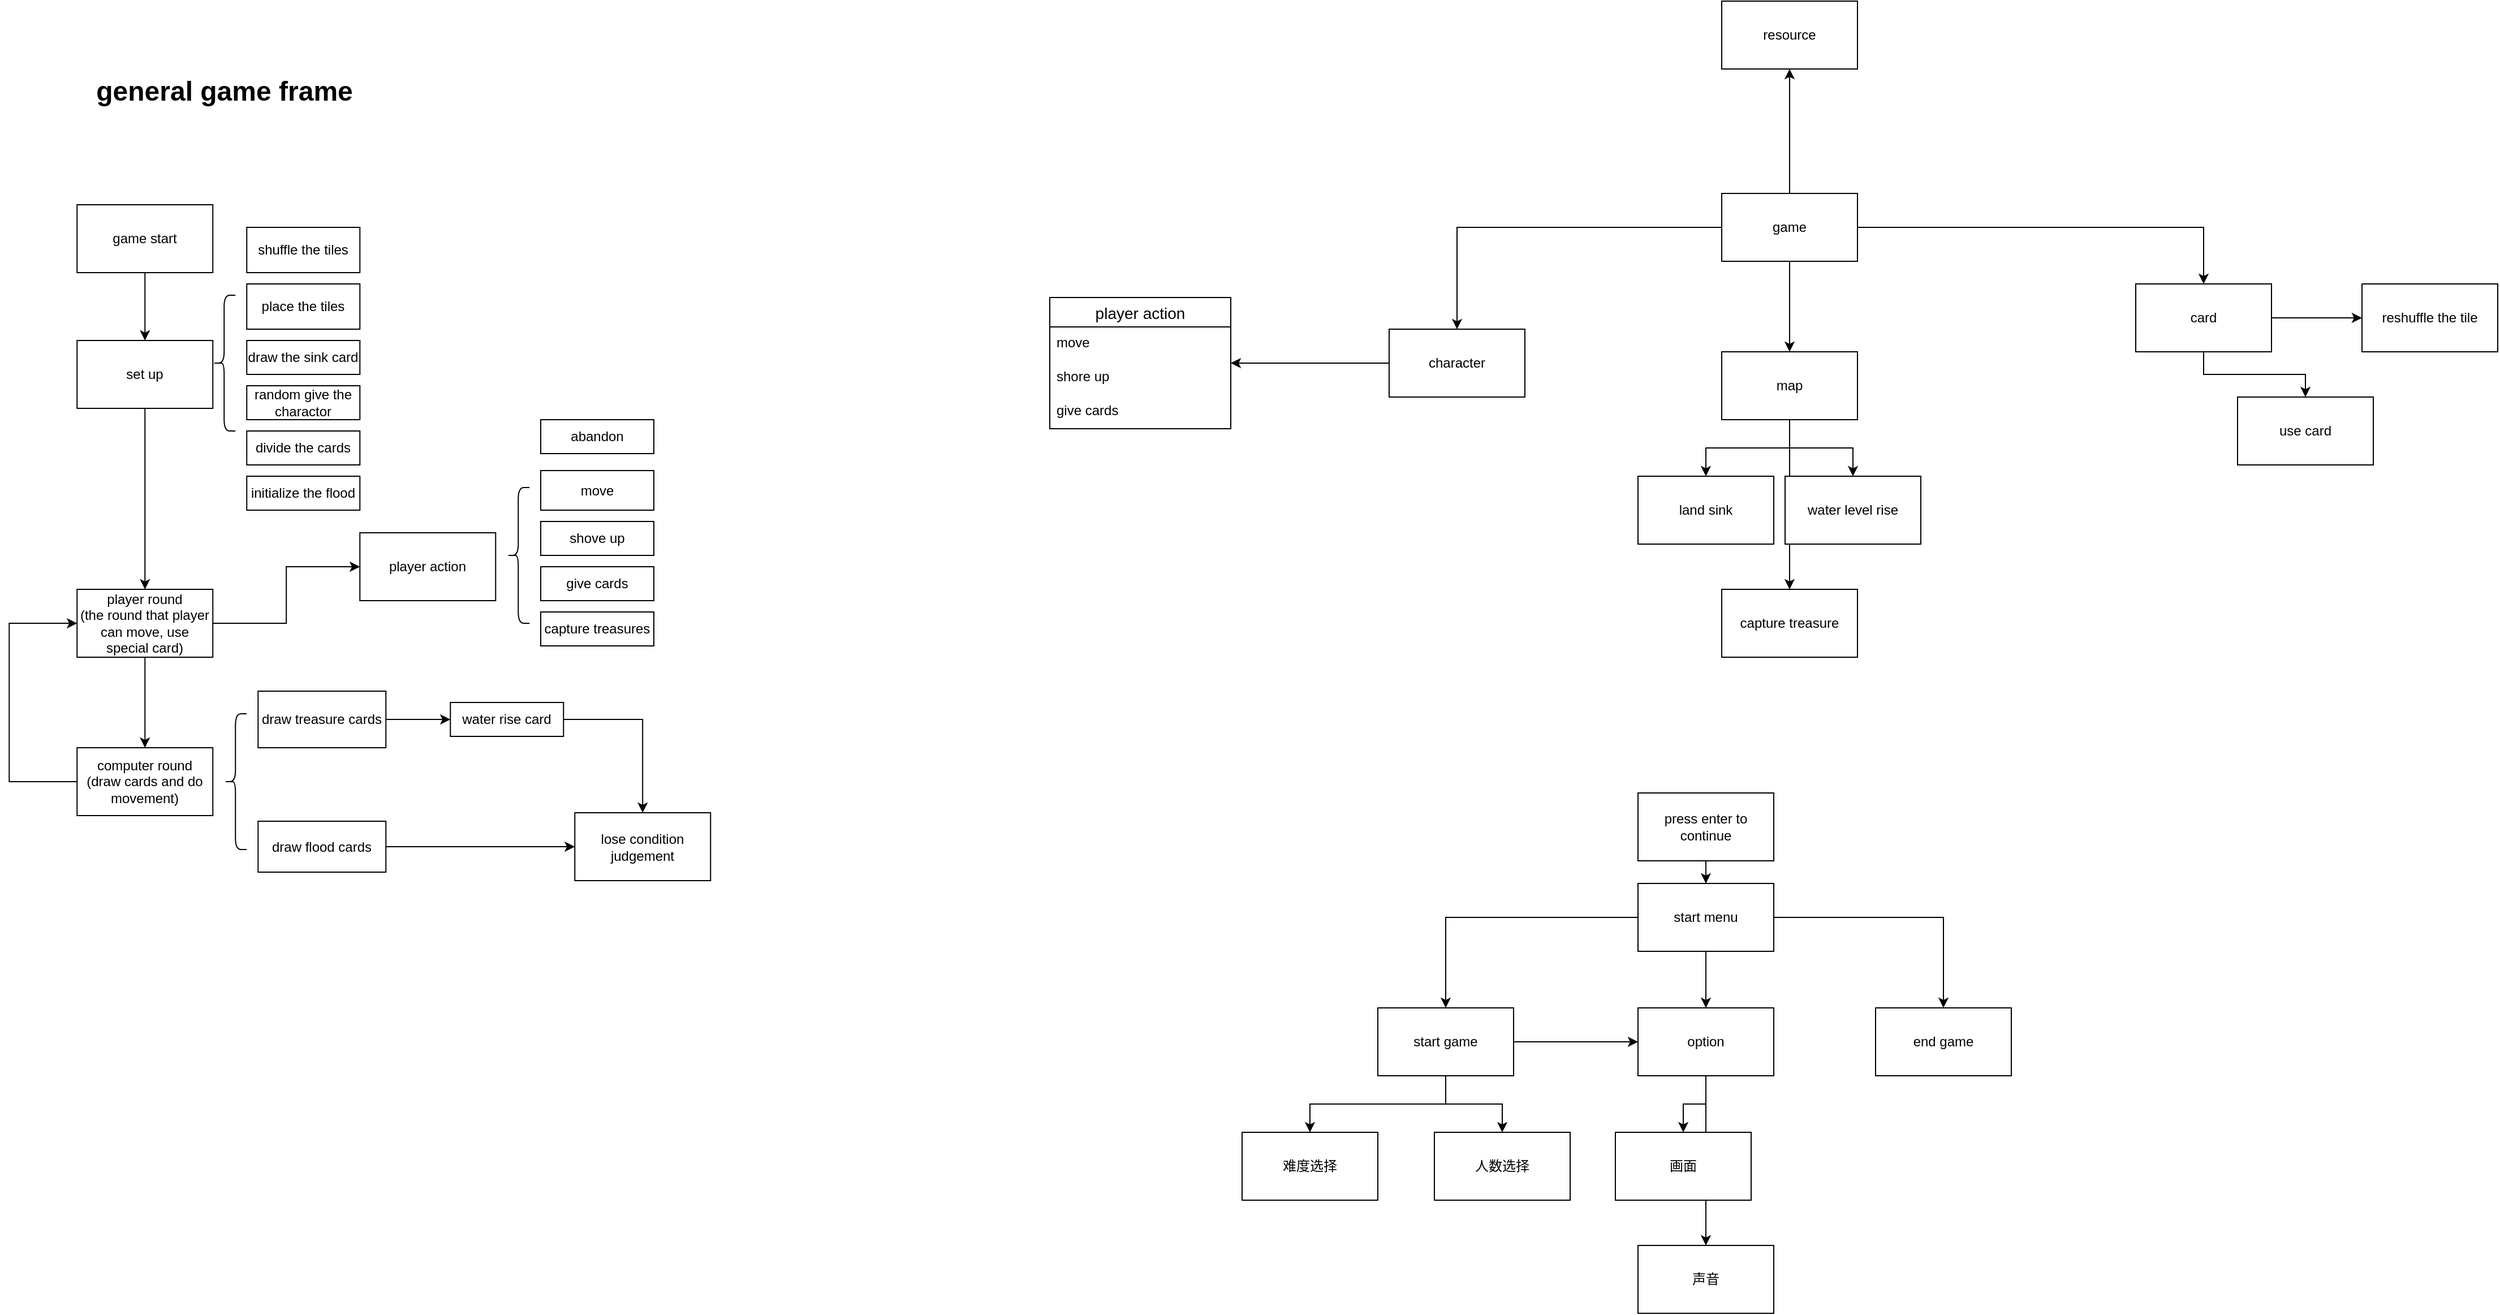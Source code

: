 <mxfile version="26.1.0">
  <diagram name="第 1 页" id="hJObz6MQkuNjEbWugFrw">
    <mxGraphModel dx="2541" dy="1780" grid="1" gridSize="10" guides="1" tooltips="1" connect="1" arrows="1" fold="1" page="1" pageScale="1" pageWidth="827" pageHeight="1169" math="0" shadow="0">
      <root>
        <mxCell id="0" />
        <mxCell id="1" parent="0" />
        <mxCell id="VjPRYB1g1QLdpqp4aKT3-3" value="" style="edgeStyle=orthogonalEdgeStyle;rounded=0;orthogonalLoop=1;jettySize=auto;html=1;" parent="1" source="VjPRYB1g1QLdpqp4aKT3-1" target="VjPRYB1g1QLdpqp4aKT3-2" edge="1">
          <mxGeometry relative="1" as="geometry" />
        </mxCell>
        <mxCell id="VjPRYB1g1QLdpqp4aKT3-5" value="" style="edgeStyle=orthogonalEdgeStyle;rounded=0;orthogonalLoop=1;jettySize=auto;html=1;" parent="1" source="VjPRYB1g1QLdpqp4aKT3-1" target="VjPRYB1g1QLdpqp4aKT3-4" edge="1">
          <mxGeometry relative="1" as="geometry" />
        </mxCell>
        <mxCell id="VjPRYB1g1QLdpqp4aKT3-7" value="" style="edgeStyle=orthogonalEdgeStyle;rounded=0;orthogonalLoop=1;jettySize=auto;html=1;" parent="1" source="VjPRYB1g1QLdpqp4aKT3-1" target="VjPRYB1g1QLdpqp4aKT3-6" edge="1">
          <mxGeometry relative="1" as="geometry" />
        </mxCell>
        <mxCell id="VjPRYB1g1QLdpqp4aKT3-9" value="" style="edgeStyle=orthogonalEdgeStyle;rounded=0;orthogonalLoop=1;jettySize=auto;html=1;" parent="1" source="VjPRYB1g1QLdpqp4aKT3-1" target="VjPRYB1g1QLdpqp4aKT3-8" edge="1">
          <mxGeometry relative="1" as="geometry" />
        </mxCell>
        <mxCell id="VjPRYB1g1QLdpqp4aKT3-1" value="game" style="rounded=0;whiteSpace=wrap;html=1;" parent="1" vertex="1">
          <mxGeometry x="354" y="90" width="120" height="60" as="geometry" />
        </mxCell>
        <mxCell id="VjPRYB1g1QLdpqp4aKT3-20" value="" style="edgeStyle=orthogonalEdgeStyle;rounded=0;orthogonalLoop=1;jettySize=auto;html=1;" parent="1" source="VjPRYB1g1QLdpqp4aKT3-2" target="VjPRYB1g1QLdpqp4aKT3-19" edge="1">
          <mxGeometry relative="1" as="geometry" />
        </mxCell>
        <mxCell id="VjPRYB1g1QLdpqp4aKT3-37" style="edgeStyle=orthogonalEdgeStyle;rounded=0;orthogonalLoop=1;jettySize=auto;html=1;" parent="1" source="VjPRYB1g1QLdpqp4aKT3-2" target="VjPRYB1g1QLdpqp4aKT3-36" edge="1">
          <mxGeometry relative="1" as="geometry" />
        </mxCell>
        <mxCell id="bTGDOJ0MJef6S4-PFqFq-30" style="edgeStyle=orthogonalEdgeStyle;rounded=0;orthogonalLoop=1;jettySize=auto;html=1;entryX=0.5;entryY=0;entryDx=0;entryDy=0;" edge="1" parent="1" source="VjPRYB1g1QLdpqp4aKT3-2" target="VjPRYB1g1QLdpqp4aKT3-30">
          <mxGeometry relative="1" as="geometry" />
        </mxCell>
        <mxCell id="VjPRYB1g1QLdpqp4aKT3-2" value="map" style="rounded=0;whiteSpace=wrap;html=1;" parent="1" vertex="1">
          <mxGeometry x="354" y="230" width="120" height="60" as="geometry" />
        </mxCell>
        <mxCell id="bTGDOJ0MJef6S4-PFqFq-41" style="edgeStyle=orthogonalEdgeStyle;rounded=0;orthogonalLoop=1;jettySize=auto;html=1;" edge="1" parent="1" source="VjPRYB1g1QLdpqp4aKT3-4" target="bTGDOJ0MJef6S4-PFqFq-36">
          <mxGeometry relative="1" as="geometry" />
        </mxCell>
        <mxCell id="VjPRYB1g1QLdpqp4aKT3-4" value="character" style="rounded=0;whiteSpace=wrap;html=1;" parent="1" vertex="1">
          <mxGeometry x="60" y="210" width="120" height="60" as="geometry" />
        </mxCell>
        <mxCell id="VjPRYB1g1QLdpqp4aKT3-18" style="edgeStyle=orthogonalEdgeStyle;rounded=0;orthogonalLoop=1;jettySize=auto;html=1;" parent="1" source="VjPRYB1g1QLdpqp4aKT3-6" target="VjPRYB1g1QLdpqp4aKT3-17" edge="1">
          <mxGeometry relative="1" as="geometry" />
        </mxCell>
        <mxCell id="VjPRYB1g1QLdpqp4aKT3-28" value="" style="edgeStyle=orthogonalEdgeStyle;rounded=0;orthogonalLoop=1;jettySize=auto;html=1;" parent="1" source="VjPRYB1g1QLdpqp4aKT3-6" target="VjPRYB1g1QLdpqp4aKT3-27" edge="1">
          <mxGeometry relative="1" as="geometry" />
        </mxCell>
        <mxCell id="VjPRYB1g1QLdpqp4aKT3-6" value="card" style="whiteSpace=wrap;html=1;rounded=0;" parent="1" vertex="1">
          <mxGeometry x="720" y="170" width="120" height="60" as="geometry" />
        </mxCell>
        <mxCell id="VjPRYB1g1QLdpqp4aKT3-8" value="resource" style="whiteSpace=wrap;html=1;rounded=0;" parent="1" vertex="1">
          <mxGeometry x="354" y="-80" width="120" height="60" as="geometry" />
        </mxCell>
        <mxCell id="VjPRYB1g1QLdpqp4aKT3-17" value="use card" style="rounded=0;whiteSpace=wrap;html=1;" parent="1" vertex="1">
          <mxGeometry x="810" y="270" width="120" height="60" as="geometry" />
        </mxCell>
        <mxCell id="VjPRYB1g1QLdpqp4aKT3-19" value="land sink" style="whiteSpace=wrap;html=1;rounded=0;" parent="1" vertex="1">
          <mxGeometry x="280" y="340" width="120" height="60" as="geometry" />
        </mxCell>
        <mxCell id="VjPRYB1g1QLdpqp4aKT3-27" value="reshuffle the tile" style="whiteSpace=wrap;html=1;rounded=0;" parent="1" vertex="1">
          <mxGeometry x="920" y="170" width="120" height="60" as="geometry" />
        </mxCell>
        <mxCell id="VjPRYB1g1QLdpqp4aKT3-30" value="capture treasure" style="rounded=0;whiteSpace=wrap;html=1;" parent="1" vertex="1">
          <mxGeometry x="354" y="440" width="120" height="60" as="geometry" />
        </mxCell>
        <mxCell id="VjPRYB1g1QLdpqp4aKT3-36" value="water level rise" style="rounded=0;whiteSpace=wrap;html=1;" parent="1" vertex="1">
          <mxGeometry x="410" y="340" width="120" height="60" as="geometry" />
        </mxCell>
        <mxCell id="eDjvxQ4qI4vpgXlW1Nu9-4" value="" style="edgeStyle=orthogonalEdgeStyle;rounded=0;orthogonalLoop=1;jettySize=auto;html=1;" parent="1" source="eDjvxQ4qI4vpgXlW1Nu9-2" target="eDjvxQ4qI4vpgXlW1Nu9-3" edge="1">
          <mxGeometry relative="1" as="geometry" />
        </mxCell>
        <mxCell id="eDjvxQ4qI4vpgXlW1Nu9-6" value="" style="edgeStyle=orthogonalEdgeStyle;rounded=0;orthogonalLoop=1;jettySize=auto;html=1;" parent="1" source="eDjvxQ4qI4vpgXlW1Nu9-2" target="eDjvxQ4qI4vpgXlW1Nu9-5" edge="1">
          <mxGeometry relative="1" as="geometry" />
        </mxCell>
        <mxCell id="eDjvxQ4qI4vpgXlW1Nu9-8" value="" style="edgeStyle=orthogonalEdgeStyle;rounded=0;orthogonalLoop=1;jettySize=auto;html=1;" parent="1" source="eDjvxQ4qI4vpgXlW1Nu9-2" target="eDjvxQ4qI4vpgXlW1Nu9-7" edge="1">
          <mxGeometry relative="1" as="geometry" />
        </mxCell>
        <mxCell id="eDjvxQ4qI4vpgXlW1Nu9-2" value="start menu" style="rounded=0;whiteSpace=wrap;html=1;" parent="1" vertex="1">
          <mxGeometry x="280" y="700" width="120" height="60" as="geometry" />
        </mxCell>
        <mxCell id="eDjvxQ4qI4vpgXlW1Nu9-10" value="" style="edgeStyle=orthogonalEdgeStyle;rounded=0;orthogonalLoop=1;jettySize=auto;html=1;" parent="1" source="eDjvxQ4qI4vpgXlW1Nu9-3" target="eDjvxQ4qI4vpgXlW1Nu9-9" edge="1">
          <mxGeometry relative="1" as="geometry" />
        </mxCell>
        <mxCell id="eDjvxQ4qI4vpgXlW1Nu9-12" value="" style="edgeStyle=orthogonalEdgeStyle;rounded=0;orthogonalLoop=1;jettySize=auto;html=1;" parent="1" source="eDjvxQ4qI4vpgXlW1Nu9-3" target="eDjvxQ4qI4vpgXlW1Nu9-5" edge="1">
          <mxGeometry relative="1" as="geometry" />
        </mxCell>
        <mxCell id="eDjvxQ4qI4vpgXlW1Nu9-14" value="" style="edgeStyle=orthogonalEdgeStyle;rounded=0;orthogonalLoop=1;jettySize=auto;html=1;" parent="1" source="eDjvxQ4qI4vpgXlW1Nu9-3" target="eDjvxQ4qI4vpgXlW1Nu9-13" edge="1">
          <mxGeometry relative="1" as="geometry" />
        </mxCell>
        <mxCell id="eDjvxQ4qI4vpgXlW1Nu9-3" value="start game" style="whiteSpace=wrap;html=1;rounded=0;" parent="1" vertex="1">
          <mxGeometry x="50" y="810" width="120" height="60" as="geometry" />
        </mxCell>
        <mxCell id="eDjvxQ4qI4vpgXlW1Nu9-16" value="" style="edgeStyle=orthogonalEdgeStyle;rounded=0;orthogonalLoop=1;jettySize=auto;html=1;" parent="1" source="eDjvxQ4qI4vpgXlW1Nu9-5" target="eDjvxQ4qI4vpgXlW1Nu9-15" edge="1">
          <mxGeometry relative="1" as="geometry" />
        </mxCell>
        <mxCell id="eDjvxQ4qI4vpgXlW1Nu9-18" style="edgeStyle=orthogonalEdgeStyle;rounded=0;orthogonalLoop=1;jettySize=auto;html=1;" parent="1" source="eDjvxQ4qI4vpgXlW1Nu9-5" target="eDjvxQ4qI4vpgXlW1Nu9-17" edge="1">
          <mxGeometry relative="1" as="geometry" />
        </mxCell>
        <mxCell id="eDjvxQ4qI4vpgXlW1Nu9-5" value="option" style="whiteSpace=wrap;html=1;rounded=0;" parent="1" vertex="1">
          <mxGeometry x="280" y="810" width="120" height="60" as="geometry" />
        </mxCell>
        <mxCell id="eDjvxQ4qI4vpgXlW1Nu9-7" value="end game" style="whiteSpace=wrap;html=1;rounded=0;" parent="1" vertex="1">
          <mxGeometry x="490" y="810" width="120" height="60" as="geometry" />
        </mxCell>
        <mxCell id="eDjvxQ4qI4vpgXlW1Nu9-9" value="难度选择" style="whiteSpace=wrap;html=1;rounded=0;" parent="1" vertex="1">
          <mxGeometry x="-70" y="920" width="120" height="60" as="geometry" />
        </mxCell>
        <mxCell id="eDjvxQ4qI4vpgXlW1Nu9-13" value="人数选择" style="whiteSpace=wrap;html=1;rounded=0;" parent="1" vertex="1">
          <mxGeometry x="100" y="920" width="120" height="60" as="geometry" />
        </mxCell>
        <mxCell id="eDjvxQ4qI4vpgXlW1Nu9-15" value="画面" style="whiteSpace=wrap;html=1;rounded=0;" parent="1" vertex="1">
          <mxGeometry x="260" y="920" width="120" height="60" as="geometry" />
        </mxCell>
        <mxCell id="eDjvxQ4qI4vpgXlW1Nu9-17" value="声音" style="rounded=0;whiteSpace=wrap;html=1;" parent="1" vertex="1">
          <mxGeometry x="280" y="1020" width="120" height="60" as="geometry" />
        </mxCell>
        <mxCell id="eDjvxQ4qI4vpgXlW1Nu9-20" style="edgeStyle=orthogonalEdgeStyle;rounded=0;orthogonalLoop=1;jettySize=auto;html=1;" parent="1" source="eDjvxQ4qI4vpgXlW1Nu9-19" target="eDjvxQ4qI4vpgXlW1Nu9-2" edge="1">
          <mxGeometry relative="1" as="geometry" />
        </mxCell>
        <mxCell id="eDjvxQ4qI4vpgXlW1Nu9-19" value="press enter to continue" style="rounded=0;whiteSpace=wrap;html=1;" parent="1" vertex="1">
          <mxGeometry x="280" y="620" width="120" height="60" as="geometry" />
        </mxCell>
        <mxCell id="Dl-SQO9RMqr-6nA1L3A8-8" value="" style="edgeStyle=orthogonalEdgeStyle;rounded=0;orthogonalLoop=1;jettySize=auto;html=1;" parent="1" source="Dl-SQO9RMqr-6nA1L3A8-1" target="Dl-SQO9RMqr-6nA1L3A8-7" edge="1">
          <mxGeometry relative="1" as="geometry" />
        </mxCell>
        <mxCell id="Dl-SQO9RMqr-6nA1L3A8-1" value="game start" style="rounded=0;whiteSpace=wrap;html=1;" parent="1" vertex="1">
          <mxGeometry x="-1099.86" y="100" width="120" height="60" as="geometry" />
        </mxCell>
        <mxCell id="bTGDOJ0MJef6S4-PFqFq-3" value="" style="edgeStyle=orthogonalEdgeStyle;rounded=0;orthogonalLoop=1;jettySize=auto;html=1;" edge="1" parent="1" source="Dl-SQO9RMqr-6nA1L3A8-7" target="bTGDOJ0MJef6S4-PFqFq-2">
          <mxGeometry relative="1" as="geometry" />
        </mxCell>
        <mxCell id="Dl-SQO9RMqr-6nA1L3A8-7" value="set up" style="whiteSpace=wrap;html=1;rounded=0;" parent="1" vertex="1">
          <mxGeometry x="-1099.86" y="220" width="120" height="60" as="geometry" />
        </mxCell>
        <mxCell id="Dl-SQO9RMqr-6nA1L3A8-14" value="shuffle the tiles" style="rounded=0;whiteSpace=wrap;html=1;" parent="1" vertex="1">
          <mxGeometry x="-949.86" y="120" width="100" height="40" as="geometry" />
        </mxCell>
        <mxCell id="Dl-SQO9RMqr-6nA1L3A8-24" value="" style="shape=curlyBracket;whiteSpace=wrap;html=1;rounded=1;labelPosition=left;verticalLabelPosition=middle;align=right;verticalAlign=middle;" parent="1" vertex="1">
          <mxGeometry x="-979.86" y="180" width="20" height="120" as="geometry" />
        </mxCell>
        <mxCell id="Dl-SQO9RMqr-6nA1L3A8-25" value="place the tiles" style="rounded=0;whiteSpace=wrap;html=1;" parent="1" vertex="1">
          <mxGeometry x="-949.86" y="170" width="100" height="40" as="geometry" />
        </mxCell>
        <mxCell id="Dl-SQO9RMqr-6nA1L3A8-26" value="initialize the flood" style="rounded=0;whiteSpace=wrap;html=1;" parent="1" vertex="1">
          <mxGeometry x="-949.86" y="340" width="100" height="30" as="geometry" />
        </mxCell>
        <mxCell id="Dl-SQO9RMqr-6nA1L3A8-27" value="divide the cards" style="rounded=0;whiteSpace=wrap;html=1;" parent="1" vertex="1">
          <mxGeometry x="-949.86" y="300" width="100" height="30" as="geometry" />
        </mxCell>
        <mxCell id="Dl-SQO9RMqr-6nA1L3A8-28" value="draw the sink card" style="rounded=0;whiteSpace=wrap;html=1;" parent="1" vertex="1">
          <mxGeometry x="-949.86" y="220" width="100" height="30" as="geometry" />
        </mxCell>
        <mxCell id="Dl-SQO9RMqr-6nA1L3A8-30" value="random give the charactor" style="rounded=0;whiteSpace=wrap;html=1;" parent="1" vertex="1">
          <mxGeometry x="-949.86" y="260" width="100" height="30" as="geometry" />
        </mxCell>
        <mxCell id="bTGDOJ0MJef6S4-PFqFq-1" value="lose condition judgement" style="rounded=0;whiteSpace=wrap;html=1;" vertex="1" parent="1">
          <mxGeometry x="-659.86" y="637.5" width="120" height="60" as="geometry" />
        </mxCell>
        <mxCell id="bTGDOJ0MJef6S4-PFqFq-8" value="" style="edgeStyle=orthogonalEdgeStyle;rounded=0;orthogonalLoop=1;jettySize=auto;html=1;" edge="1" parent="1" source="bTGDOJ0MJef6S4-PFqFq-2" target="bTGDOJ0MJef6S4-PFqFq-7">
          <mxGeometry relative="1" as="geometry" />
        </mxCell>
        <mxCell id="bTGDOJ0MJef6S4-PFqFq-10" value="" style="edgeStyle=orthogonalEdgeStyle;rounded=0;orthogonalLoop=1;jettySize=auto;html=1;" edge="1" parent="1" source="bTGDOJ0MJef6S4-PFqFq-2" target="bTGDOJ0MJef6S4-PFqFq-9">
          <mxGeometry relative="1" as="geometry" />
        </mxCell>
        <mxCell id="bTGDOJ0MJef6S4-PFqFq-2" value="player round&lt;div&gt;(the round that player can move, use special card)&lt;/div&gt;" style="whiteSpace=wrap;html=1;rounded=0;" vertex="1" parent="1">
          <mxGeometry x="-1099.86" y="440" width="120" height="60" as="geometry" />
        </mxCell>
        <mxCell id="bTGDOJ0MJef6S4-PFqFq-7" value="player action" style="whiteSpace=wrap;html=1;rounded=0;" vertex="1" parent="1">
          <mxGeometry x="-849.86" y="390" width="120" height="60" as="geometry" />
        </mxCell>
        <mxCell id="bTGDOJ0MJef6S4-PFqFq-22" style="edgeStyle=orthogonalEdgeStyle;rounded=0;orthogonalLoop=1;jettySize=auto;html=1;entryX=0;entryY=0.5;entryDx=0;entryDy=0;" edge="1" parent="1" source="bTGDOJ0MJef6S4-PFqFq-9" target="bTGDOJ0MJef6S4-PFqFq-2">
          <mxGeometry relative="1" as="geometry">
            <Array as="points">
              <mxPoint x="-1159.86" y="610" />
              <mxPoint x="-1159.86" y="470" />
            </Array>
          </mxGeometry>
        </mxCell>
        <mxCell id="bTGDOJ0MJef6S4-PFqFq-9" value="computer round&lt;div&gt;(draw cards and do movement)&lt;/div&gt;" style="whiteSpace=wrap;html=1;rounded=0;" vertex="1" parent="1">
          <mxGeometry x="-1099.86" y="580" width="120" height="60" as="geometry" />
        </mxCell>
        <mxCell id="bTGDOJ0MJef6S4-PFqFq-13" value="" style="shape=curlyBracket;whiteSpace=wrap;html=1;rounded=1;labelPosition=left;verticalLabelPosition=middle;align=right;verticalAlign=middle;" vertex="1" parent="1">
          <mxGeometry x="-969.86" y="550" width="20" height="120" as="geometry" />
        </mxCell>
        <mxCell id="bTGDOJ0MJef6S4-PFqFq-18" style="edgeStyle=orthogonalEdgeStyle;rounded=0;orthogonalLoop=1;jettySize=auto;html=1;" edge="1" parent="1" source="bTGDOJ0MJef6S4-PFqFq-14" target="bTGDOJ0MJef6S4-PFqFq-17">
          <mxGeometry relative="1" as="geometry" />
        </mxCell>
        <mxCell id="bTGDOJ0MJef6S4-PFqFq-14" value="draw treasure cards" style="rounded=0;whiteSpace=wrap;html=1;" vertex="1" parent="1">
          <mxGeometry x="-939.86" y="530" width="113" height="50" as="geometry" />
        </mxCell>
        <mxCell id="bTGDOJ0MJef6S4-PFqFq-16" style="edgeStyle=orthogonalEdgeStyle;rounded=0;orthogonalLoop=1;jettySize=auto;html=1;" edge="1" parent="1" source="bTGDOJ0MJef6S4-PFqFq-15" target="bTGDOJ0MJef6S4-PFqFq-1">
          <mxGeometry relative="1" as="geometry" />
        </mxCell>
        <mxCell id="bTGDOJ0MJef6S4-PFqFq-15" value="draw flood cards" style="rounded=0;whiteSpace=wrap;html=1;" vertex="1" parent="1">
          <mxGeometry x="-939.86" y="645" width="113" height="45" as="geometry" />
        </mxCell>
        <mxCell id="bTGDOJ0MJef6S4-PFqFq-19" style="edgeStyle=orthogonalEdgeStyle;rounded=0;orthogonalLoop=1;jettySize=auto;html=1;" edge="1" parent="1" source="bTGDOJ0MJef6S4-PFqFq-17" target="bTGDOJ0MJef6S4-PFqFq-1">
          <mxGeometry relative="1" as="geometry" />
        </mxCell>
        <mxCell id="bTGDOJ0MJef6S4-PFqFq-17" value="water rise card" style="rounded=0;whiteSpace=wrap;html=1;" vertex="1" parent="1">
          <mxGeometry x="-769.86" y="540" width="100" height="30" as="geometry" />
        </mxCell>
        <mxCell id="bTGDOJ0MJef6S4-PFqFq-23" value="" style="shape=curlyBracket;whiteSpace=wrap;html=1;rounded=1;labelPosition=left;verticalLabelPosition=middle;align=right;verticalAlign=middle;" vertex="1" parent="1">
          <mxGeometry x="-719.86" y="350" width="20" height="120" as="geometry" />
        </mxCell>
        <mxCell id="bTGDOJ0MJef6S4-PFqFq-24" value="move" style="rounded=0;whiteSpace=wrap;html=1;" vertex="1" parent="1">
          <mxGeometry x="-690" y="335" width="100" height="35" as="geometry" />
        </mxCell>
        <mxCell id="bTGDOJ0MJef6S4-PFqFq-25" value="shove up" style="rounded=0;whiteSpace=wrap;html=1;" vertex="1" parent="1">
          <mxGeometry x="-690" y="380" width="100" height="30" as="geometry" />
        </mxCell>
        <mxCell id="bTGDOJ0MJef6S4-PFqFq-26" value="give cards" style="rounded=0;whiteSpace=wrap;html=1;" vertex="1" parent="1">
          <mxGeometry x="-690" y="420" width="100" height="30" as="geometry" />
        </mxCell>
        <mxCell id="bTGDOJ0MJef6S4-PFqFq-27" value="capture treasures" style="rounded=0;whiteSpace=wrap;html=1;" vertex="1" parent="1">
          <mxGeometry x="-690" y="460" width="100" height="30" as="geometry" />
        </mxCell>
        <mxCell id="bTGDOJ0MJef6S4-PFqFq-28" value="general game frame" style="text;strokeColor=none;fillColor=none;html=1;fontSize=24;fontStyle=1;verticalAlign=middle;align=center;" vertex="1" parent="1">
          <mxGeometry x="-1019.86" y="-20" width="100" height="40" as="geometry" />
        </mxCell>
        <mxCell id="bTGDOJ0MJef6S4-PFqFq-29" value="abandon" style="rounded=0;whiteSpace=wrap;html=1;" vertex="1" parent="1">
          <mxGeometry x="-690" y="290" width="100" height="30" as="geometry" />
        </mxCell>
        <mxCell id="bTGDOJ0MJef6S4-PFqFq-36" value="player action" style="swimlane;fontStyle=0;childLayout=stackLayout;horizontal=1;startSize=26;horizontalStack=0;resizeParent=1;resizeParentMax=0;resizeLast=0;collapsible=1;marginBottom=0;align=center;fontSize=14;" vertex="1" parent="1">
          <mxGeometry x="-240" y="182" width="160" height="116" as="geometry" />
        </mxCell>
        <mxCell id="bTGDOJ0MJef6S4-PFqFq-37" value="move" style="text;strokeColor=none;fillColor=none;spacingLeft=4;spacingRight=4;overflow=hidden;rotatable=0;points=[[0,0.5],[1,0.5]];portConstraint=eastwest;fontSize=12;whiteSpace=wrap;html=1;" vertex="1" parent="bTGDOJ0MJef6S4-PFqFq-36">
          <mxGeometry y="26" width="160" height="30" as="geometry" />
        </mxCell>
        <mxCell id="bTGDOJ0MJef6S4-PFqFq-38" value="shore up" style="text;strokeColor=none;fillColor=none;spacingLeft=4;spacingRight=4;overflow=hidden;rotatable=0;points=[[0,0.5],[1,0.5]];portConstraint=eastwest;fontSize=12;whiteSpace=wrap;html=1;" vertex="1" parent="bTGDOJ0MJef6S4-PFqFq-36">
          <mxGeometry y="56" width="160" height="30" as="geometry" />
        </mxCell>
        <mxCell id="bTGDOJ0MJef6S4-PFqFq-39" value="give cards" style="text;strokeColor=none;fillColor=none;spacingLeft=4;spacingRight=4;overflow=hidden;rotatable=0;points=[[0,0.5],[1,0.5]];portConstraint=eastwest;fontSize=12;whiteSpace=wrap;html=1;" vertex="1" parent="bTGDOJ0MJef6S4-PFqFq-36">
          <mxGeometry y="86" width="160" height="30" as="geometry" />
        </mxCell>
      </root>
    </mxGraphModel>
  </diagram>
</mxfile>
